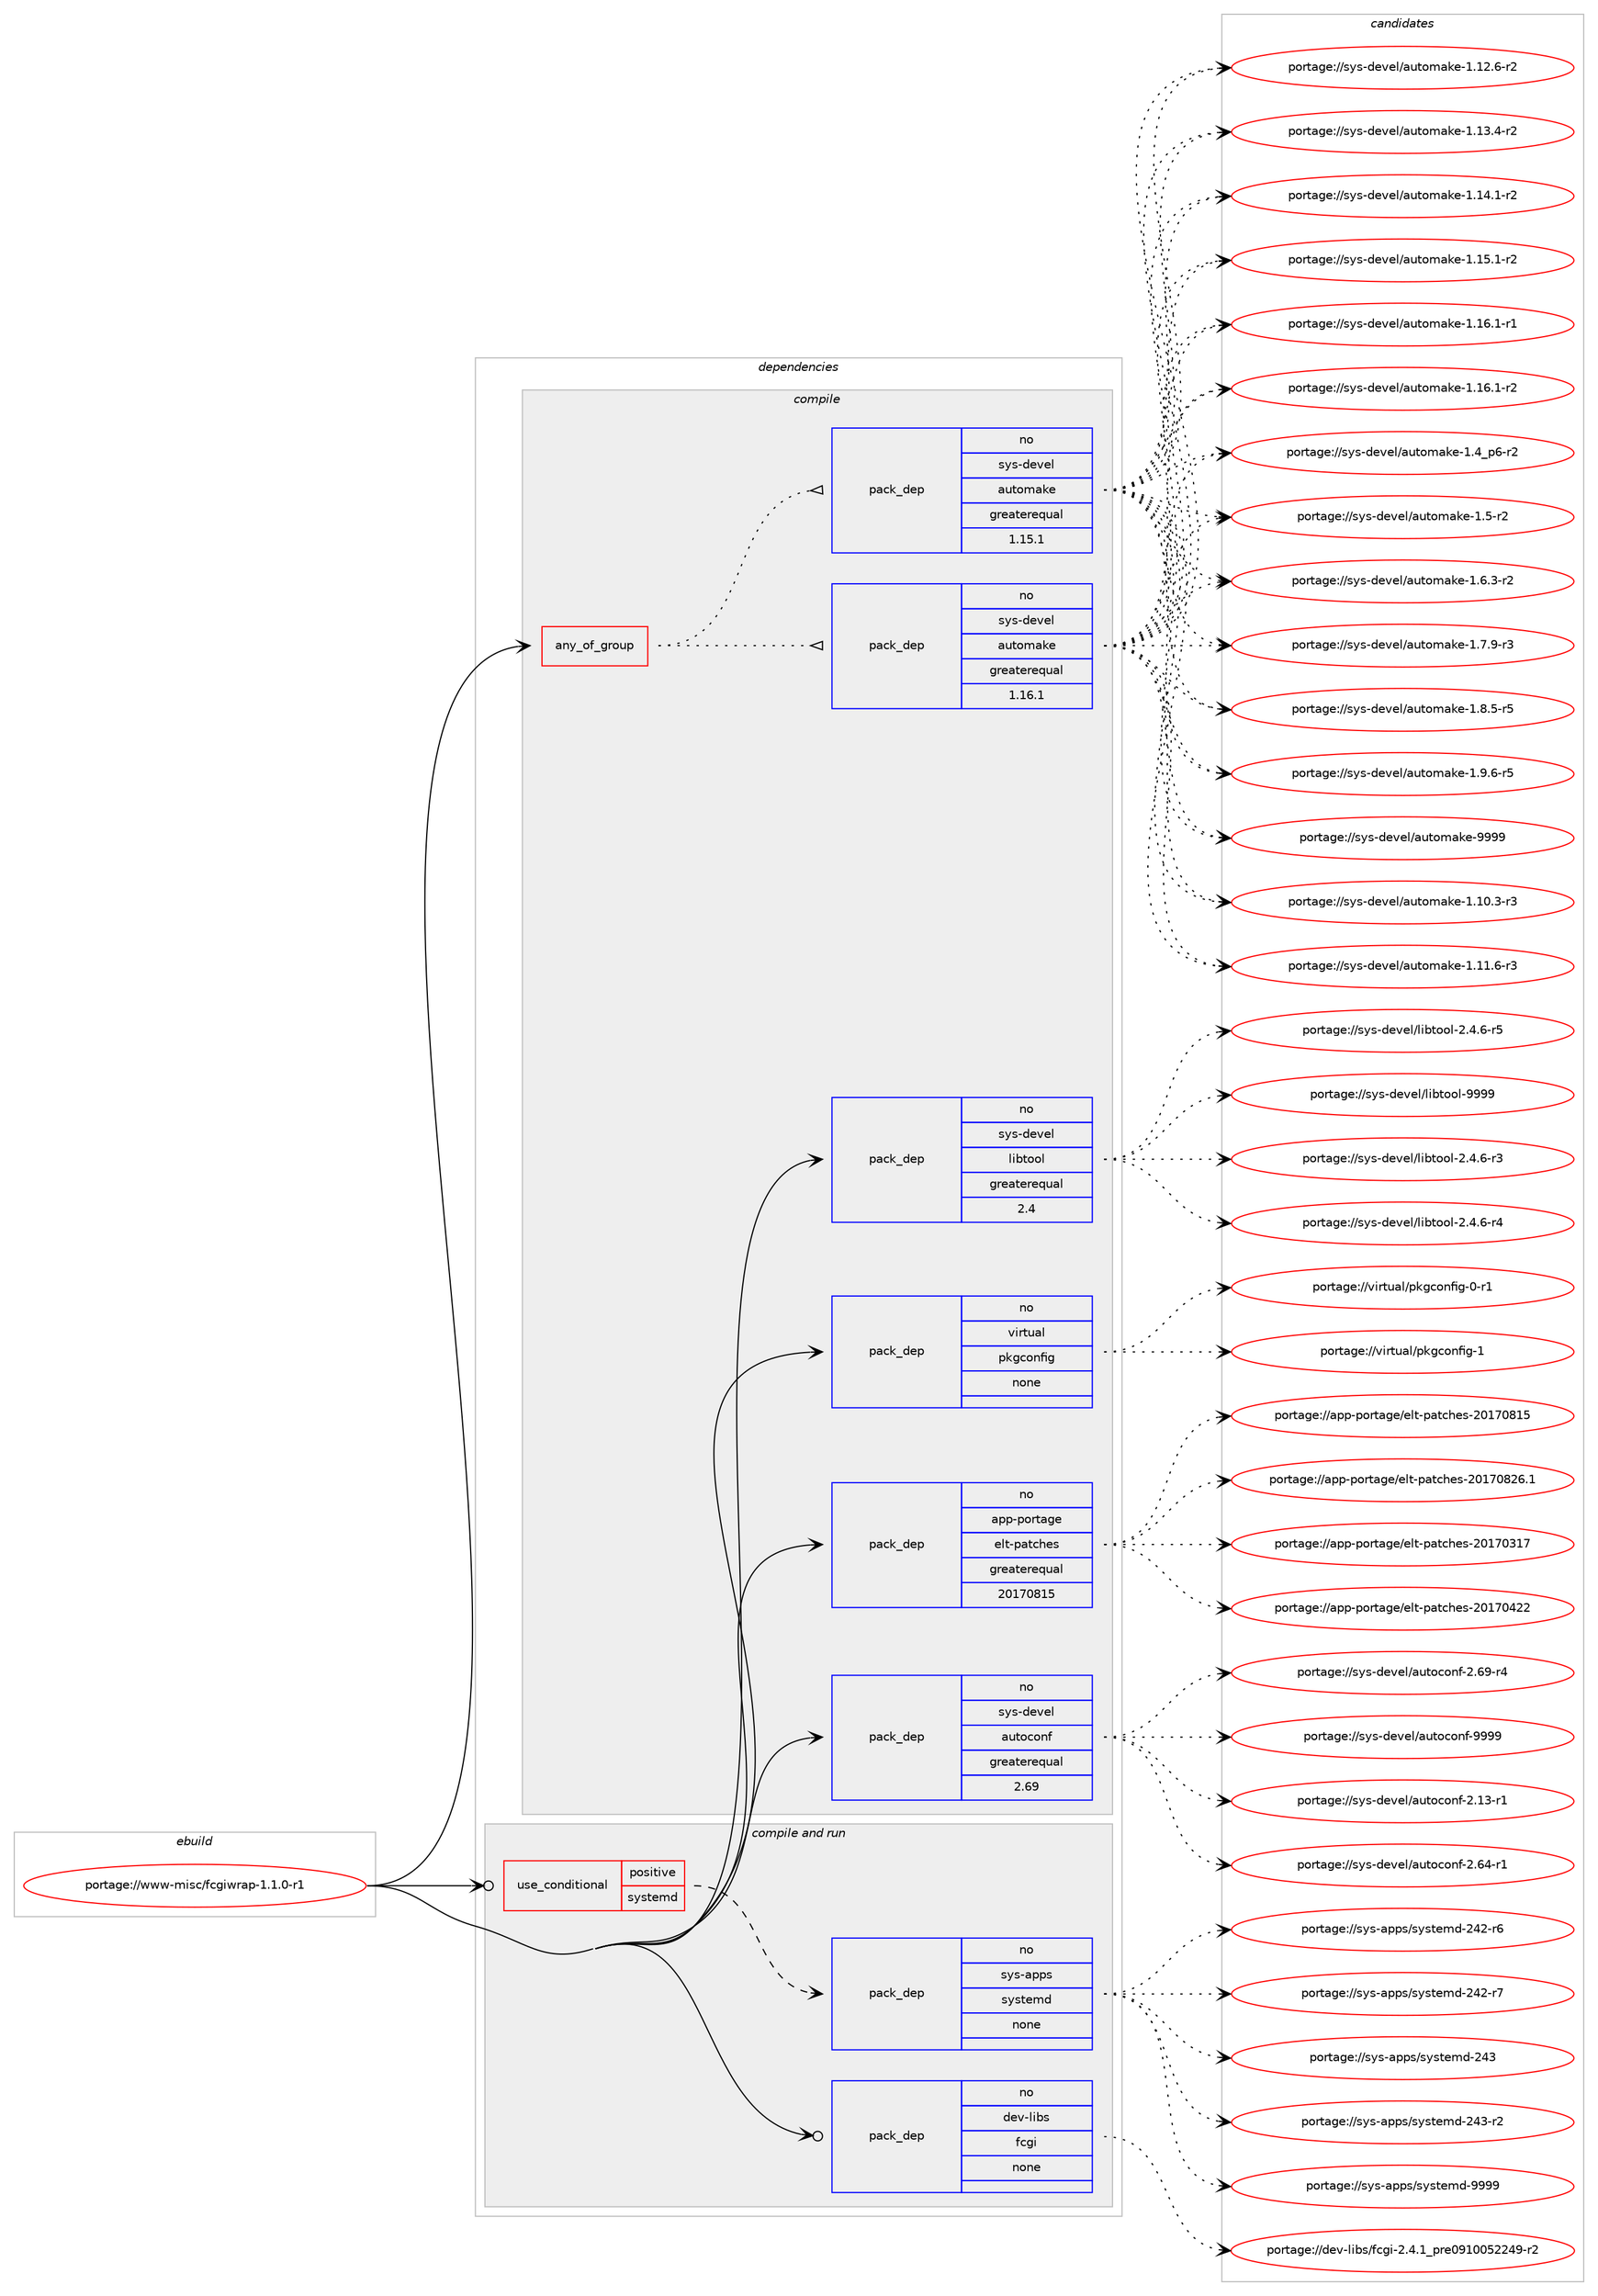 digraph prolog {

# *************
# Graph options
# *************

newrank=true;
concentrate=true;
compound=true;
graph [rankdir=LR,fontname=Helvetica,fontsize=10,ranksep=1.5];#, ranksep=2.5, nodesep=0.2];
edge  [arrowhead=vee];
node  [fontname=Helvetica,fontsize=10];

# **********
# The ebuild
# **********

subgraph cluster_leftcol {
color=gray;
rank=same;
label=<<i>ebuild</i>>;
id [label="portage://www-misc/fcgiwrap-1.1.0-r1", color=red, width=4, href="../www-misc/fcgiwrap-1.1.0-r1.svg"];
}

# ****************
# The dependencies
# ****************

subgraph cluster_midcol {
color=gray;
label=<<i>dependencies</i>>;
subgraph cluster_compile {
fillcolor="#eeeeee";
style=filled;
label=<<i>compile</i>>;
subgraph any7580 {
dependency442552 [label=<<TABLE BORDER="0" CELLBORDER="1" CELLSPACING="0" CELLPADDING="4"><TR><TD CELLPADDING="10">any_of_group</TD></TR></TABLE>>, shape=none, color=red];subgraph pack328260 {
dependency442553 [label=<<TABLE BORDER="0" CELLBORDER="1" CELLSPACING="0" CELLPADDING="4" WIDTH="220"><TR><TD ROWSPAN="6" CELLPADDING="30">pack_dep</TD></TR><TR><TD WIDTH="110">no</TD></TR><TR><TD>sys-devel</TD></TR><TR><TD>automake</TD></TR><TR><TD>greaterequal</TD></TR><TR><TD>1.16.1</TD></TR></TABLE>>, shape=none, color=blue];
}
dependency442552:e -> dependency442553:w [weight=20,style="dotted",arrowhead="oinv"];
subgraph pack328261 {
dependency442554 [label=<<TABLE BORDER="0" CELLBORDER="1" CELLSPACING="0" CELLPADDING="4" WIDTH="220"><TR><TD ROWSPAN="6" CELLPADDING="30">pack_dep</TD></TR><TR><TD WIDTH="110">no</TD></TR><TR><TD>sys-devel</TD></TR><TR><TD>automake</TD></TR><TR><TD>greaterequal</TD></TR><TR><TD>1.15.1</TD></TR></TABLE>>, shape=none, color=blue];
}
dependency442552:e -> dependency442554:w [weight=20,style="dotted",arrowhead="oinv"];
}
id:e -> dependency442552:w [weight=20,style="solid",arrowhead="vee"];
subgraph pack328262 {
dependency442555 [label=<<TABLE BORDER="0" CELLBORDER="1" CELLSPACING="0" CELLPADDING="4" WIDTH="220"><TR><TD ROWSPAN="6" CELLPADDING="30">pack_dep</TD></TR><TR><TD WIDTH="110">no</TD></TR><TR><TD>app-portage</TD></TR><TR><TD>elt-patches</TD></TR><TR><TD>greaterequal</TD></TR><TR><TD>20170815</TD></TR></TABLE>>, shape=none, color=blue];
}
id:e -> dependency442555:w [weight=20,style="solid",arrowhead="vee"];
subgraph pack328263 {
dependency442556 [label=<<TABLE BORDER="0" CELLBORDER="1" CELLSPACING="0" CELLPADDING="4" WIDTH="220"><TR><TD ROWSPAN="6" CELLPADDING="30">pack_dep</TD></TR><TR><TD WIDTH="110">no</TD></TR><TR><TD>sys-devel</TD></TR><TR><TD>autoconf</TD></TR><TR><TD>greaterequal</TD></TR><TR><TD>2.69</TD></TR></TABLE>>, shape=none, color=blue];
}
id:e -> dependency442556:w [weight=20,style="solid",arrowhead="vee"];
subgraph pack328264 {
dependency442557 [label=<<TABLE BORDER="0" CELLBORDER="1" CELLSPACING="0" CELLPADDING="4" WIDTH="220"><TR><TD ROWSPAN="6" CELLPADDING="30">pack_dep</TD></TR><TR><TD WIDTH="110">no</TD></TR><TR><TD>sys-devel</TD></TR><TR><TD>libtool</TD></TR><TR><TD>greaterequal</TD></TR><TR><TD>2.4</TD></TR></TABLE>>, shape=none, color=blue];
}
id:e -> dependency442557:w [weight=20,style="solid",arrowhead="vee"];
subgraph pack328265 {
dependency442558 [label=<<TABLE BORDER="0" CELLBORDER="1" CELLSPACING="0" CELLPADDING="4" WIDTH="220"><TR><TD ROWSPAN="6" CELLPADDING="30">pack_dep</TD></TR><TR><TD WIDTH="110">no</TD></TR><TR><TD>virtual</TD></TR><TR><TD>pkgconfig</TD></TR><TR><TD>none</TD></TR><TR><TD></TD></TR></TABLE>>, shape=none, color=blue];
}
id:e -> dependency442558:w [weight=20,style="solid",arrowhead="vee"];
}
subgraph cluster_compileandrun {
fillcolor="#eeeeee";
style=filled;
label=<<i>compile and run</i>>;
subgraph cond106435 {
dependency442559 [label=<<TABLE BORDER="0" CELLBORDER="1" CELLSPACING="0" CELLPADDING="4"><TR><TD ROWSPAN="3" CELLPADDING="10">use_conditional</TD></TR><TR><TD>positive</TD></TR><TR><TD>systemd</TD></TR></TABLE>>, shape=none, color=red];
subgraph pack328266 {
dependency442560 [label=<<TABLE BORDER="0" CELLBORDER="1" CELLSPACING="0" CELLPADDING="4" WIDTH="220"><TR><TD ROWSPAN="6" CELLPADDING="30">pack_dep</TD></TR><TR><TD WIDTH="110">no</TD></TR><TR><TD>sys-apps</TD></TR><TR><TD>systemd</TD></TR><TR><TD>none</TD></TR><TR><TD></TD></TR></TABLE>>, shape=none, color=blue];
}
dependency442559:e -> dependency442560:w [weight=20,style="dashed",arrowhead="vee"];
}
id:e -> dependency442559:w [weight=20,style="solid",arrowhead="odotvee"];
subgraph pack328267 {
dependency442561 [label=<<TABLE BORDER="0" CELLBORDER="1" CELLSPACING="0" CELLPADDING="4" WIDTH="220"><TR><TD ROWSPAN="6" CELLPADDING="30">pack_dep</TD></TR><TR><TD WIDTH="110">no</TD></TR><TR><TD>dev-libs</TD></TR><TR><TD>fcgi</TD></TR><TR><TD>none</TD></TR><TR><TD></TD></TR></TABLE>>, shape=none, color=blue];
}
id:e -> dependency442561:w [weight=20,style="solid",arrowhead="odotvee"];
}
subgraph cluster_run {
fillcolor="#eeeeee";
style=filled;
label=<<i>run</i>>;
}
}

# **************
# The candidates
# **************

subgraph cluster_choices {
rank=same;
color=gray;
label=<<i>candidates</i>>;

subgraph choice328260 {
color=black;
nodesep=1;
choiceportage11512111545100101118101108479711711611110997107101454946494846514511451 [label="portage://sys-devel/automake-1.10.3-r3", color=red, width=4,href="../sys-devel/automake-1.10.3-r3.svg"];
choiceportage11512111545100101118101108479711711611110997107101454946494946544511451 [label="portage://sys-devel/automake-1.11.6-r3", color=red, width=4,href="../sys-devel/automake-1.11.6-r3.svg"];
choiceportage11512111545100101118101108479711711611110997107101454946495046544511450 [label="portage://sys-devel/automake-1.12.6-r2", color=red, width=4,href="../sys-devel/automake-1.12.6-r2.svg"];
choiceportage11512111545100101118101108479711711611110997107101454946495146524511450 [label="portage://sys-devel/automake-1.13.4-r2", color=red, width=4,href="../sys-devel/automake-1.13.4-r2.svg"];
choiceportage11512111545100101118101108479711711611110997107101454946495246494511450 [label="portage://sys-devel/automake-1.14.1-r2", color=red, width=4,href="../sys-devel/automake-1.14.1-r2.svg"];
choiceportage11512111545100101118101108479711711611110997107101454946495346494511450 [label="portage://sys-devel/automake-1.15.1-r2", color=red, width=4,href="../sys-devel/automake-1.15.1-r2.svg"];
choiceportage11512111545100101118101108479711711611110997107101454946495446494511449 [label="portage://sys-devel/automake-1.16.1-r1", color=red, width=4,href="../sys-devel/automake-1.16.1-r1.svg"];
choiceportage11512111545100101118101108479711711611110997107101454946495446494511450 [label="portage://sys-devel/automake-1.16.1-r2", color=red, width=4,href="../sys-devel/automake-1.16.1-r2.svg"];
choiceportage115121115451001011181011084797117116111109971071014549465295112544511450 [label="portage://sys-devel/automake-1.4_p6-r2", color=red, width=4,href="../sys-devel/automake-1.4_p6-r2.svg"];
choiceportage11512111545100101118101108479711711611110997107101454946534511450 [label="portage://sys-devel/automake-1.5-r2", color=red, width=4,href="../sys-devel/automake-1.5-r2.svg"];
choiceportage115121115451001011181011084797117116111109971071014549465446514511450 [label="portage://sys-devel/automake-1.6.3-r2", color=red, width=4,href="../sys-devel/automake-1.6.3-r2.svg"];
choiceportage115121115451001011181011084797117116111109971071014549465546574511451 [label="portage://sys-devel/automake-1.7.9-r3", color=red, width=4,href="../sys-devel/automake-1.7.9-r3.svg"];
choiceportage115121115451001011181011084797117116111109971071014549465646534511453 [label="portage://sys-devel/automake-1.8.5-r5", color=red, width=4,href="../sys-devel/automake-1.8.5-r5.svg"];
choiceportage115121115451001011181011084797117116111109971071014549465746544511453 [label="portage://sys-devel/automake-1.9.6-r5", color=red, width=4,href="../sys-devel/automake-1.9.6-r5.svg"];
choiceportage115121115451001011181011084797117116111109971071014557575757 [label="portage://sys-devel/automake-9999", color=red, width=4,href="../sys-devel/automake-9999.svg"];
dependency442553:e -> choiceportage11512111545100101118101108479711711611110997107101454946494846514511451:w [style=dotted,weight="100"];
dependency442553:e -> choiceportage11512111545100101118101108479711711611110997107101454946494946544511451:w [style=dotted,weight="100"];
dependency442553:e -> choiceportage11512111545100101118101108479711711611110997107101454946495046544511450:w [style=dotted,weight="100"];
dependency442553:e -> choiceportage11512111545100101118101108479711711611110997107101454946495146524511450:w [style=dotted,weight="100"];
dependency442553:e -> choiceportage11512111545100101118101108479711711611110997107101454946495246494511450:w [style=dotted,weight="100"];
dependency442553:e -> choiceportage11512111545100101118101108479711711611110997107101454946495346494511450:w [style=dotted,weight="100"];
dependency442553:e -> choiceportage11512111545100101118101108479711711611110997107101454946495446494511449:w [style=dotted,weight="100"];
dependency442553:e -> choiceportage11512111545100101118101108479711711611110997107101454946495446494511450:w [style=dotted,weight="100"];
dependency442553:e -> choiceportage115121115451001011181011084797117116111109971071014549465295112544511450:w [style=dotted,weight="100"];
dependency442553:e -> choiceportage11512111545100101118101108479711711611110997107101454946534511450:w [style=dotted,weight="100"];
dependency442553:e -> choiceportage115121115451001011181011084797117116111109971071014549465446514511450:w [style=dotted,weight="100"];
dependency442553:e -> choiceportage115121115451001011181011084797117116111109971071014549465546574511451:w [style=dotted,weight="100"];
dependency442553:e -> choiceportage115121115451001011181011084797117116111109971071014549465646534511453:w [style=dotted,weight="100"];
dependency442553:e -> choiceportage115121115451001011181011084797117116111109971071014549465746544511453:w [style=dotted,weight="100"];
dependency442553:e -> choiceportage115121115451001011181011084797117116111109971071014557575757:w [style=dotted,weight="100"];
}
subgraph choice328261 {
color=black;
nodesep=1;
choiceportage11512111545100101118101108479711711611110997107101454946494846514511451 [label="portage://sys-devel/automake-1.10.3-r3", color=red, width=4,href="../sys-devel/automake-1.10.3-r3.svg"];
choiceportage11512111545100101118101108479711711611110997107101454946494946544511451 [label="portage://sys-devel/automake-1.11.6-r3", color=red, width=4,href="../sys-devel/automake-1.11.6-r3.svg"];
choiceportage11512111545100101118101108479711711611110997107101454946495046544511450 [label="portage://sys-devel/automake-1.12.6-r2", color=red, width=4,href="../sys-devel/automake-1.12.6-r2.svg"];
choiceportage11512111545100101118101108479711711611110997107101454946495146524511450 [label="portage://sys-devel/automake-1.13.4-r2", color=red, width=4,href="../sys-devel/automake-1.13.4-r2.svg"];
choiceportage11512111545100101118101108479711711611110997107101454946495246494511450 [label="portage://sys-devel/automake-1.14.1-r2", color=red, width=4,href="../sys-devel/automake-1.14.1-r2.svg"];
choiceportage11512111545100101118101108479711711611110997107101454946495346494511450 [label="portage://sys-devel/automake-1.15.1-r2", color=red, width=4,href="../sys-devel/automake-1.15.1-r2.svg"];
choiceportage11512111545100101118101108479711711611110997107101454946495446494511449 [label="portage://sys-devel/automake-1.16.1-r1", color=red, width=4,href="../sys-devel/automake-1.16.1-r1.svg"];
choiceportage11512111545100101118101108479711711611110997107101454946495446494511450 [label="portage://sys-devel/automake-1.16.1-r2", color=red, width=4,href="../sys-devel/automake-1.16.1-r2.svg"];
choiceportage115121115451001011181011084797117116111109971071014549465295112544511450 [label="portage://sys-devel/automake-1.4_p6-r2", color=red, width=4,href="../sys-devel/automake-1.4_p6-r2.svg"];
choiceportage11512111545100101118101108479711711611110997107101454946534511450 [label="portage://sys-devel/automake-1.5-r2", color=red, width=4,href="../sys-devel/automake-1.5-r2.svg"];
choiceportage115121115451001011181011084797117116111109971071014549465446514511450 [label="portage://sys-devel/automake-1.6.3-r2", color=red, width=4,href="../sys-devel/automake-1.6.3-r2.svg"];
choiceportage115121115451001011181011084797117116111109971071014549465546574511451 [label="portage://sys-devel/automake-1.7.9-r3", color=red, width=4,href="../sys-devel/automake-1.7.9-r3.svg"];
choiceportage115121115451001011181011084797117116111109971071014549465646534511453 [label="portage://sys-devel/automake-1.8.5-r5", color=red, width=4,href="../sys-devel/automake-1.8.5-r5.svg"];
choiceportage115121115451001011181011084797117116111109971071014549465746544511453 [label="portage://sys-devel/automake-1.9.6-r5", color=red, width=4,href="../sys-devel/automake-1.9.6-r5.svg"];
choiceportage115121115451001011181011084797117116111109971071014557575757 [label="portage://sys-devel/automake-9999", color=red, width=4,href="../sys-devel/automake-9999.svg"];
dependency442554:e -> choiceportage11512111545100101118101108479711711611110997107101454946494846514511451:w [style=dotted,weight="100"];
dependency442554:e -> choiceportage11512111545100101118101108479711711611110997107101454946494946544511451:w [style=dotted,weight="100"];
dependency442554:e -> choiceportage11512111545100101118101108479711711611110997107101454946495046544511450:w [style=dotted,weight="100"];
dependency442554:e -> choiceportage11512111545100101118101108479711711611110997107101454946495146524511450:w [style=dotted,weight="100"];
dependency442554:e -> choiceportage11512111545100101118101108479711711611110997107101454946495246494511450:w [style=dotted,weight="100"];
dependency442554:e -> choiceportage11512111545100101118101108479711711611110997107101454946495346494511450:w [style=dotted,weight="100"];
dependency442554:e -> choiceportage11512111545100101118101108479711711611110997107101454946495446494511449:w [style=dotted,weight="100"];
dependency442554:e -> choiceportage11512111545100101118101108479711711611110997107101454946495446494511450:w [style=dotted,weight="100"];
dependency442554:e -> choiceportage115121115451001011181011084797117116111109971071014549465295112544511450:w [style=dotted,weight="100"];
dependency442554:e -> choiceportage11512111545100101118101108479711711611110997107101454946534511450:w [style=dotted,weight="100"];
dependency442554:e -> choiceportage115121115451001011181011084797117116111109971071014549465446514511450:w [style=dotted,weight="100"];
dependency442554:e -> choiceportage115121115451001011181011084797117116111109971071014549465546574511451:w [style=dotted,weight="100"];
dependency442554:e -> choiceportage115121115451001011181011084797117116111109971071014549465646534511453:w [style=dotted,weight="100"];
dependency442554:e -> choiceportage115121115451001011181011084797117116111109971071014549465746544511453:w [style=dotted,weight="100"];
dependency442554:e -> choiceportage115121115451001011181011084797117116111109971071014557575757:w [style=dotted,weight="100"];
}
subgraph choice328262 {
color=black;
nodesep=1;
choiceportage97112112451121111141169710310147101108116451129711699104101115455048495548514955 [label="portage://app-portage/elt-patches-20170317", color=red, width=4,href="../app-portage/elt-patches-20170317.svg"];
choiceportage97112112451121111141169710310147101108116451129711699104101115455048495548525050 [label="portage://app-portage/elt-patches-20170422", color=red, width=4,href="../app-portage/elt-patches-20170422.svg"];
choiceportage97112112451121111141169710310147101108116451129711699104101115455048495548564953 [label="portage://app-portage/elt-patches-20170815", color=red, width=4,href="../app-portage/elt-patches-20170815.svg"];
choiceportage971121124511211111411697103101471011081164511297116991041011154550484955485650544649 [label="portage://app-portage/elt-patches-20170826.1", color=red, width=4,href="../app-portage/elt-patches-20170826.1.svg"];
dependency442555:e -> choiceportage97112112451121111141169710310147101108116451129711699104101115455048495548514955:w [style=dotted,weight="100"];
dependency442555:e -> choiceportage97112112451121111141169710310147101108116451129711699104101115455048495548525050:w [style=dotted,weight="100"];
dependency442555:e -> choiceportage97112112451121111141169710310147101108116451129711699104101115455048495548564953:w [style=dotted,weight="100"];
dependency442555:e -> choiceportage971121124511211111411697103101471011081164511297116991041011154550484955485650544649:w [style=dotted,weight="100"];
}
subgraph choice328263 {
color=black;
nodesep=1;
choiceportage1151211154510010111810110847971171161119911111010245504649514511449 [label="portage://sys-devel/autoconf-2.13-r1", color=red, width=4,href="../sys-devel/autoconf-2.13-r1.svg"];
choiceportage1151211154510010111810110847971171161119911111010245504654524511449 [label="portage://sys-devel/autoconf-2.64-r1", color=red, width=4,href="../sys-devel/autoconf-2.64-r1.svg"];
choiceportage1151211154510010111810110847971171161119911111010245504654574511452 [label="portage://sys-devel/autoconf-2.69-r4", color=red, width=4,href="../sys-devel/autoconf-2.69-r4.svg"];
choiceportage115121115451001011181011084797117116111991111101024557575757 [label="portage://sys-devel/autoconf-9999", color=red, width=4,href="../sys-devel/autoconf-9999.svg"];
dependency442556:e -> choiceportage1151211154510010111810110847971171161119911111010245504649514511449:w [style=dotted,weight="100"];
dependency442556:e -> choiceportage1151211154510010111810110847971171161119911111010245504654524511449:w [style=dotted,weight="100"];
dependency442556:e -> choiceportage1151211154510010111810110847971171161119911111010245504654574511452:w [style=dotted,weight="100"];
dependency442556:e -> choiceportage115121115451001011181011084797117116111991111101024557575757:w [style=dotted,weight="100"];
}
subgraph choice328264 {
color=black;
nodesep=1;
choiceportage1151211154510010111810110847108105981161111111084550465246544511451 [label="portage://sys-devel/libtool-2.4.6-r3", color=red, width=4,href="../sys-devel/libtool-2.4.6-r3.svg"];
choiceportage1151211154510010111810110847108105981161111111084550465246544511452 [label="portage://sys-devel/libtool-2.4.6-r4", color=red, width=4,href="../sys-devel/libtool-2.4.6-r4.svg"];
choiceportage1151211154510010111810110847108105981161111111084550465246544511453 [label="portage://sys-devel/libtool-2.4.6-r5", color=red, width=4,href="../sys-devel/libtool-2.4.6-r5.svg"];
choiceportage1151211154510010111810110847108105981161111111084557575757 [label="portage://sys-devel/libtool-9999", color=red, width=4,href="../sys-devel/libtool-9999.svg"];
dependency442557:e -> choiceportage1151211154510010111810110847108105981161111111084550465246544511451:w [style=dotted,weight="100"];
dependency442557:e -> choiceportage1151211154510010111810110847108105981161111111084550465246544511452:w [style=dotted,weight="100"];
dependency442557:e -> choiceportage1151211154510010111810110847108105981161111111084550465246544511453:w [style=dotted,weight="100"];
dependency442557:e -> choiceportage1151211154510010111810110847108105981161111111084557575757:w [style=dotted,weight="100"];
}
subgraph choice328265 {
color=black;
nodesep=1;
choiceportage11810511411611797108471121071039911111010210510345484511449 [label="portage://virtual/pkgconfig-0-r1", color=red, width=4,href="../virtual/pkgconfig-0-r1.svg"];
choiceportage1181051141161179710847112107103991111101021051034549 [label="portage://virtual/pkgconfig-1", color=red, width=4,href="../virtual/pkgconfig-1.svg"];
dependency442558:e -> choiceportage11810511411611797108471121071039911111010210510345484511449:w [style=dotted,weight="100"];
dependency442558:e -> choiceportage1181051141161179710847112107103991111101021051034549:w [style=dotted,weight="100"];
}
subgraph choice328266 {
color=black;
nodesep=1;
choiceportage115121115459711211211547115121115116101109100455052504511454 [label="portage://sys-apps/systemd-242-r6", color=red, width=4,href="../sys-apps/systemd-242-r6.svg"];
choiceportage115121115459711211211547115121115116101109100455052504511455 [label="portage://sys-apps/systemd-242-r7", color=red, width=4,href="../sys-apps/systemd-242-r7.svg"];
choiceportage11512111545971121121154711512111511610110910045505251 [label="portage://sys-apps/systemd-243", color=red, width=4,href="../sys-apps/systemd-243.svg"];
choiceportage115121115459711211211547115121115116101109100455052514511450 [label="portage://sys-apps/systemd-243-r2", color=red, width=4,href="../sys-apps/systemd-243-r2.svg"];
choiceportage1151211154597112112115471151211151161011091004557575757 [label="portage://sys-apps/systemd-9999", color=red, width=4,href="../sys-apps/systemd-9999.svg"];
dependency442560:e -> choiceportage115121115459711211211547115121115116101109100455052504511454:w [style=dotted,weight="100"];
dependency442560:e -> choiceportage115121115459711211211547115121115116101109100455052504511455:w [style=dotted,weight="100"];
dependency442560:e -> choiceportage11512111545971121121154711512111511610110910045505251:w [style=dotted,weight="100"];
dependency442560:e -> choiceportage115121115459711211211547115121115116101109100455052514511450:w [style=dotted,weight="100"];
dependency442560:e -> choiceportage1151211154597112112115471151211151161011091004557575757:w [style=dotted,weight="100"];
}
subgraph choice328267 {
color=black;
nodesep=1;
choiceportage1001011184510810598115471029910310545504652464995112114101485749484853505052574511450 [label="portage://dev-libs/fcgi-2.4.1_pre0910052249-r2", color=red, width=4,href="../dev-libs/fcgi-2.4.1_pre0910052249-r2.svg"];
dependency442561:e -> choiceportage1001011184510810598115471029910310545504652464995112114101485749484853505052574511450:w [style=dotted,weight="100"];
}
}

}
